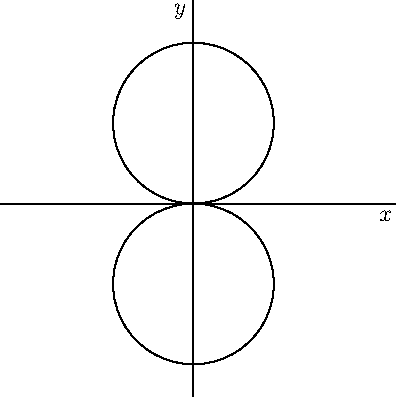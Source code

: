 size(7cm,7cm);
import graph;

xlimits(-1.2,1.2);
ylimits(-1.2,1.2);

xaxis("$x$",above=true);
yaxis("$y$",above=true);

real f(real t) {return sqrt((sin(t))^2);}

path g=polargraph(f,0,2pi)--cycle;
draw(g);
